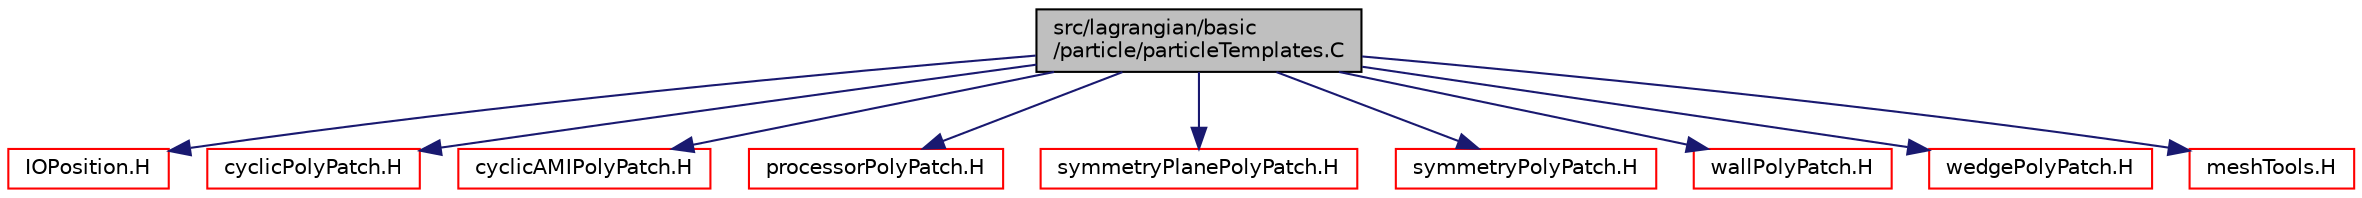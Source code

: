 digraph "src/lagrangian/basic/particle/particleTemplates.C"
{
  bgcolor="transparent";
  edge [fontname="Helvetica",fontsize="10",labelfontname="Helvetica",labelfontsize="10"];
  node [fontname="Helvetica",fontsize="10",shape=record];
  Node1 [label="src/lagrangian/basic\l/particle/particleTemplates.C",height=0.2,width=0.4,color="black", fillcolor="grey75", style="filled", fontcolor="black"];
  Node1 -> Node2 [color="midnightblue",fontsize="10",style="solid",fontname="Helvetica"];
  Node2 [label="IOPosition.H",height=0.2,width=0.4,color="red",URL="$a06475.html"];
  Node1 -> Node3 [color="midnightblue",fontsize="10",style="solid",fontname="Helvetica"];
  Node3 [label="cyclicPolyPatch.H",height=0.2,width=0.4,color="red",URL="$a08783.html"];
  Node1 -> Node4 [color="midnightblue",fontsize="10",style="solid",fontname="Helvetica"];
  Node4 [label="cyclicAMIPolyPatch.H",height=0.2,width=0.4,color="red",URL="$a07341.html"];
  Node1 -> Node5 [color="midnightblue",fontsize="10",style="solid",fontname="Helvetica"];
  Node5 [label="processorPolyPatch.H",height=0.2,width=0.4,color="red",URL="$a08793.html"];
  Node1 -> Node6 [color="midnightblue",fontsize="10",style="solid",fontname="Helvetica"];
  Node6 [label="symmetryPlanePolyPatch.H",height=0.2,width=0.4,color="red",URL="$a08799.html"];
  Node1 -> Node7 [color="midnightblue",fontsize="10",style="solid",fontname="Helvetica"];
  Node7 [label="symmetryPolyPatch.H",height=0.2,width=0.4,color="red",URL="$a08797.html"];
  Node1 -> Node8 [color="midnightblue",fontsize="10",style="solid",fontname="Helvetica"];
  Node8 [label="wallPolyPatch.H",height=0.2,width=0.4,color="red",URL="$a08803.html"];
  Node1 -> Node9 [color="midnightblue",fontsize="10",style="solid",fontname="Helvetica"];
  Node9 [label="wedgePolyPatch.H",height=0.2,width=0.4,color="red",URL="$a08801.html"];
  Node1 -> Node10 [color="midnightblue",fontsize="10",style="solid",fontname="Helvetica"];
  Node10 [label="meshTools.H",height=0.2,width=0.4,color="red",URL="$a07430.html"];
}
